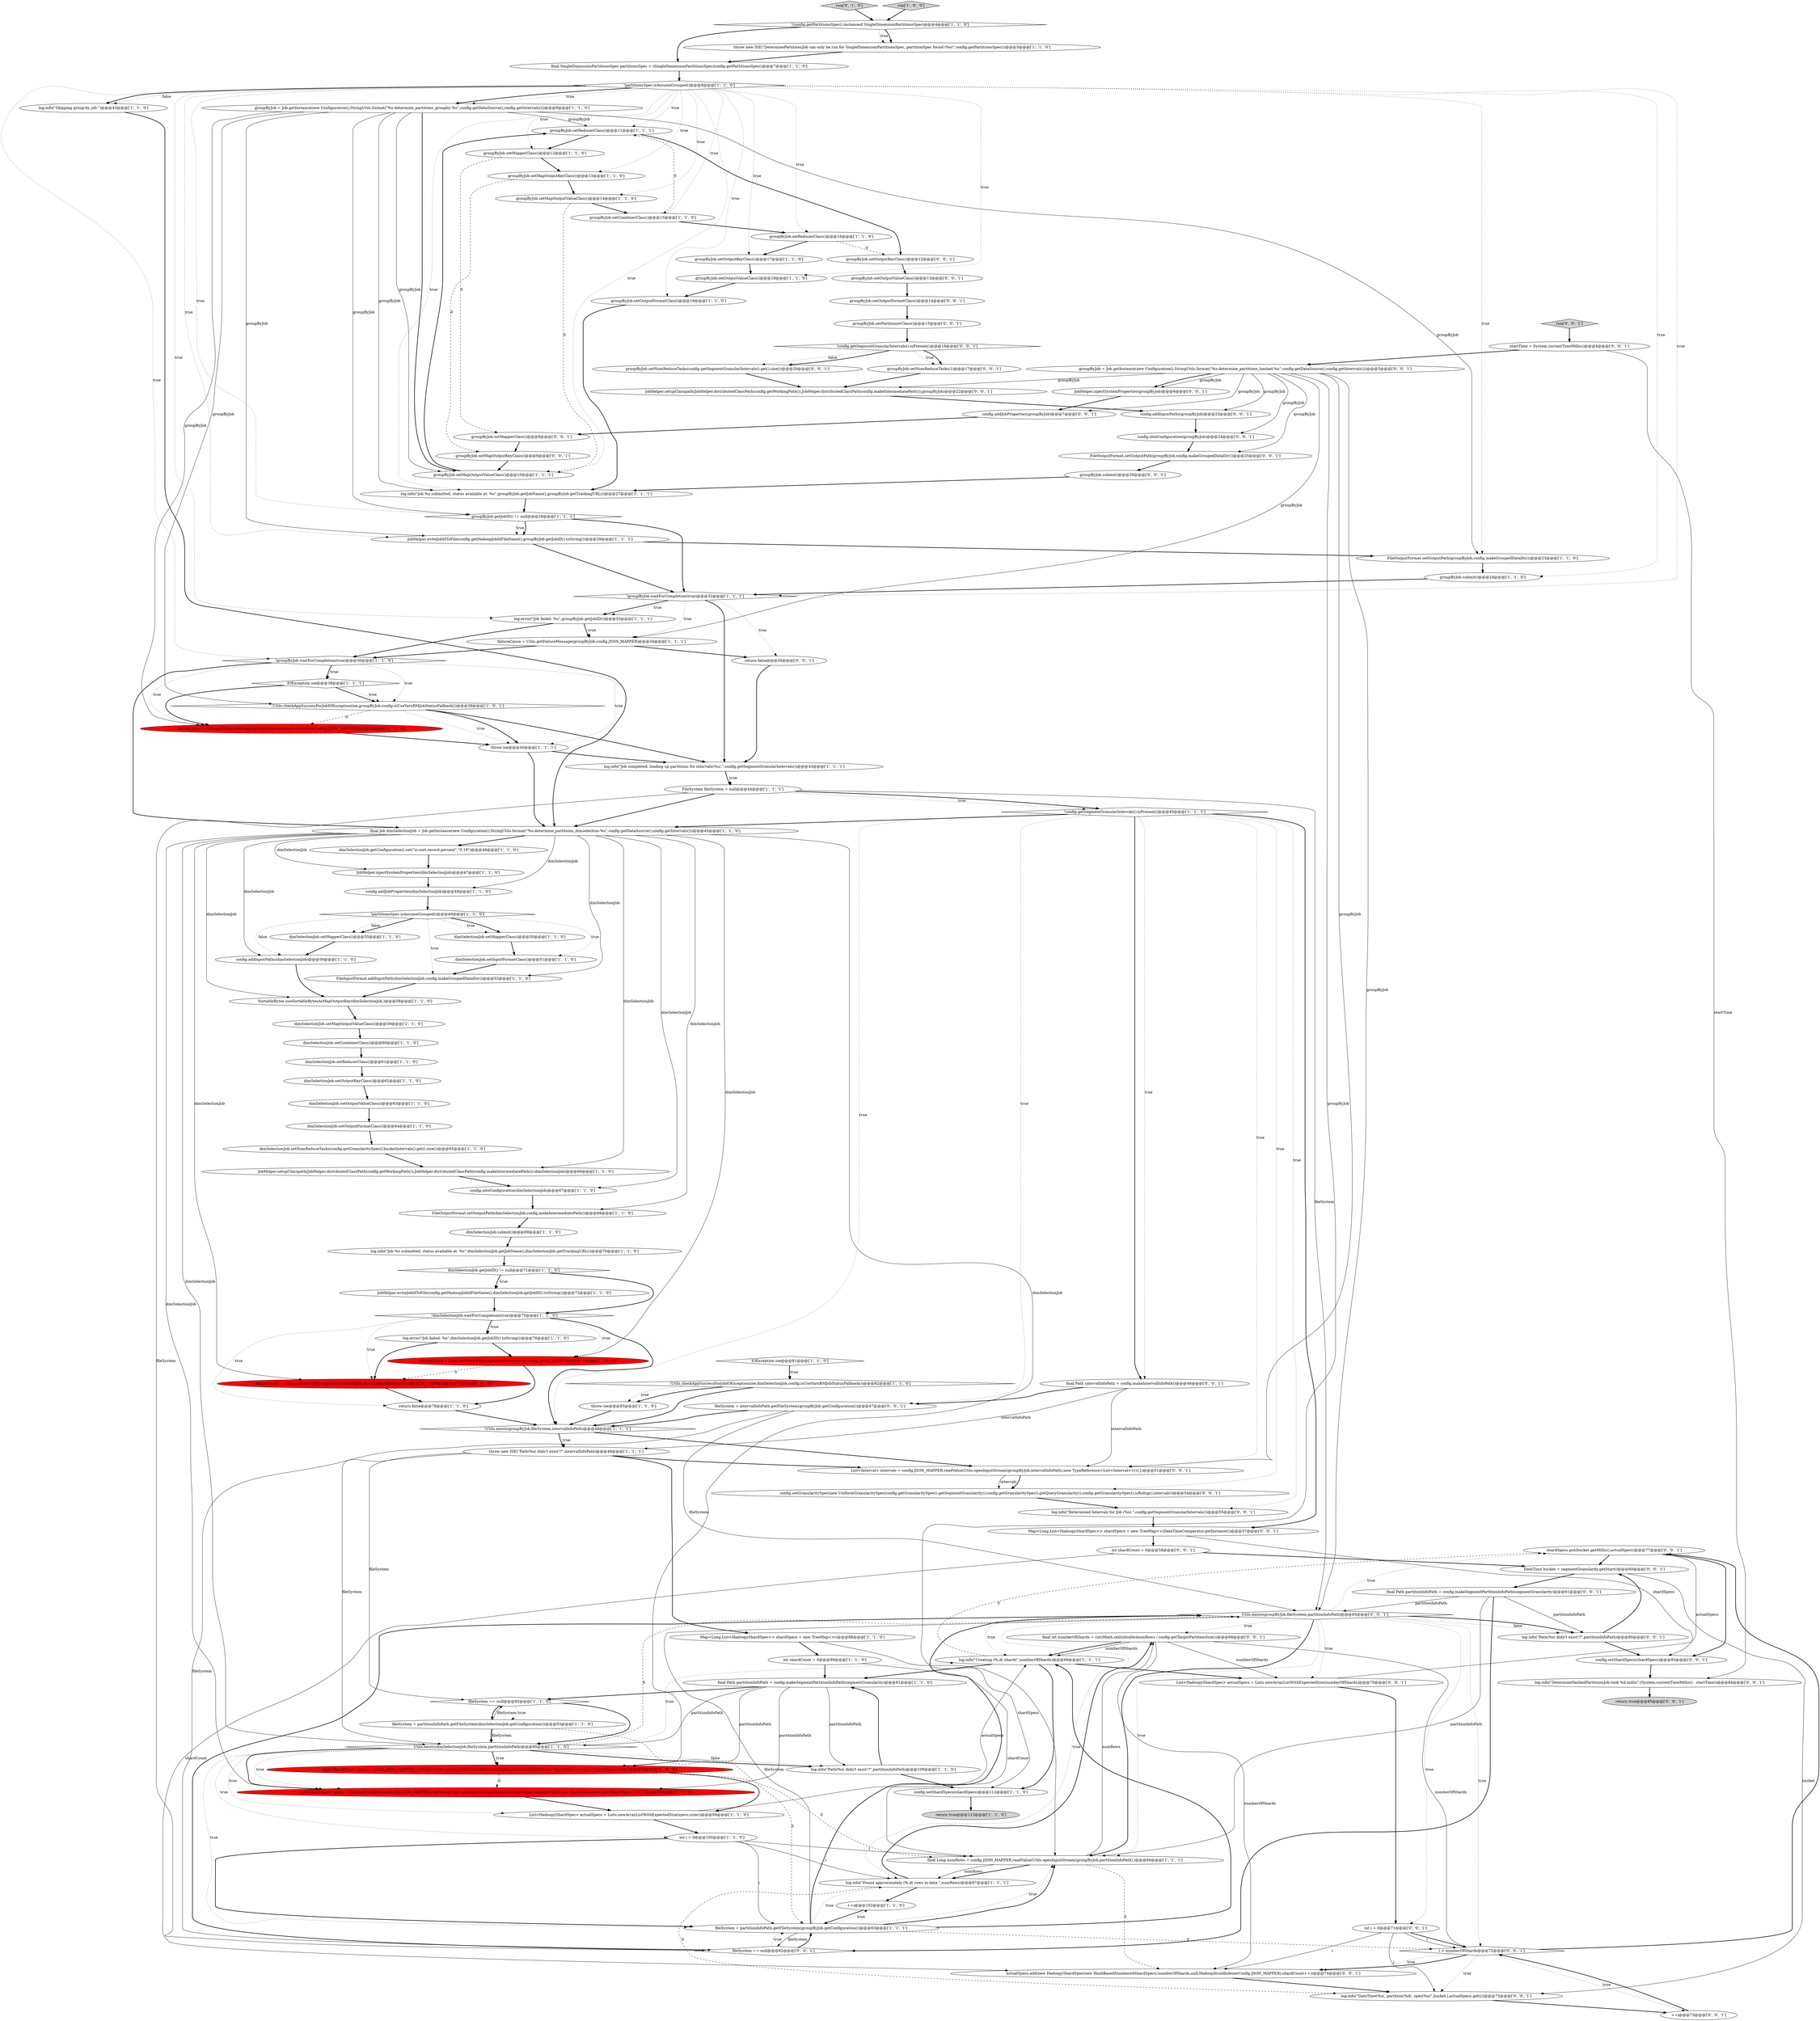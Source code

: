 digraph {
97 [style = filled, label = "log.info(\"DetermineHashedPartitionsJob took %d millis\",(System.currentTimeMillis() - startTime))@@@84@@@['0', '0', '1']", fillcolor = white, shape = ellipse image = "AAA0AAABBB3BBB"];
59 [style = filled, label = "throw ioe@@@40@@@['1', '1', '1']", fillcolor = white, shape = ellipse image = "AAA0AAABBB1BBB"];
85 [style = filled, label = "List<ShardSpec> specs = HadoopDruidIndexerConfig.JSON_MAPPER.readValue(Utils.openInputStream(dimSelectionJob,partitionInfoPath),new TypeReference<List<ShardSpec>>(){})@@@96@@@['0', '1', '0']", fillcolor = red, shape = ellipse image = "AAA1AAABBB2BBB"];
55 [style = filled, label = "groupByJob.setReducerClass()@@@11@@@['1', '1', '1']", fillcolor = white, shape = ellipse image = "AAA0AAABBB1BBB"];
102 [style = filled, label = "groupByJob.setMapOutputKeyClass()@@@9@@@['0', '0', '1']", fillcolor = white, shape = ellipse image = "AAA0AAABBB3BBB"];
95 [style = filled, label = "final Path partitionInfoPath = config.makeSegmentPartitionInfoPath(segmentGranularity)@@@61@@@['0', '0', '1']", fillcolor = white, shape = ellipse image = "AAA0AAABBB3BBB"];
128 [style = filled, label = "List<HadoopyShardSpec> actualSpecs = Lists.newArrayListWithExpectedSize(numberOfShards)@@@70@@@['0', '0', '1']", fillcolor = white, shape = ellipse image = "AAA0AAABBB3BBB"];
127 [style = filled, label = "groupByJob.setNumReduceTasks(config.getSegmentGranularIntervals().get().size())@@@20@@@['0', '0', '1']", fillcolor = white, shape = ellipse image = "AAA0AAABBB3BBB"];
126 [style = filled, label = "groupByJob.submit()@@@26@@@['0', '0', '1']", fillcolor = white, shape = ellipse image = "AAA0AAABBB3BBB"];
58 [style = filled, label = "JobHelper.injectSystemProperties(dimSelectionJob)@@@47@@@['1', '1', '0']", fillcolor = white, shape = ellipse image = "AAA0AAABBB1BBB"];
49 [style = filled, label = "return true@@@113@@@['1', '1', '0']", fillcolor = lightgray, shape = ellipse image = "AAA0AAABBB1BBB"];
75 [style = filled, label = "FileOutputFormat.setOutputPath(dimSelectionJob,config.makeIntermediatePath())@@@68@@@['1', '1', '0']", fillcolor = white, shape = ellipse image = "AAA0AAABBB1BBB"];
68 [style = filled, label = "dimSelectionJob.setOutputFormatClass()@@@64@@@['1', '1', '0']", fillcolor = white, shape = ellipse image = "AAA0AAABBB1BBB"];
121 [style = filled, label = "groupByJob.setPartitionerClass()@@@15@@@['0', '0', '1']", fillcolor = white, shape = ellipse image = "AAA0AAABBB3BBB"];
45 [style = filled, label = "failureCause = Utils.getFailureMessage(dimSelectionJob,config.JSON_MAPPER)@@@77@@@['1', '0', '0']", fillcolor = red, shape = ellipse image = "AAA1AAABBB1BBB"];
36 [style = filled, label = "dimSelectionJob.setInputFormatClass()@@@51@@@['1', '1', '0']", fillcolor = white, shape = ellipse image = "AAA0AAABBB1BBB"];
42 [style = filled, label = "groupByJob.setOutputValueClass()@@@18@@@['1', '1', '0']", fillcolor = white, shape = ellipse image = "AAA0AAABBB1BBB"];
4 [style = filled, label = "groupByJob.submit()@@@24@@@['1', '1', '0']", fillcolor = white, shape = ellipse image = "AAA0AAABBB1BBB"];
119 [style = filled, label = "i < numberOfShards@@@72@@@['0', '0', '1']", fillcolor = white, shape = diamond image = "AAA0AAABBB3BBB"];
114 [style = filled, label = "config.addInputPaths(groupByJob)@@@23@@@['0', '0', '1']", fillcolor = white, shape = ellipse image = "AAA0AAABBB3BBB"];
74 [style = filled, label = "log.info(\"Job completed, loading up partitions for intervals(%s(.\",config.getSegmentGranularIntervals())@@@43@@@['1', '1', '1']", fillcolor = white, shape = ellipse image = "AAA0AAABBB1BBB"];
90 [style = filled, label = "config.setShardSpecs(shardSpecs)@@@83@@@['0', '0', '1']", fillcolor = white, shape = ellipse image = "AAA0AAABBB3BBB"];
26 [style = filled, label = "fileSystem = partitionInfoPath.getFileSystem(dimSelectionJob.getConfiguration())@@@93@@@['1', '1', '0']", fillcolor = white, shape = ellipse image = "AAA0AAABBB1BBB"];
13 [style = filled, label = "!(config.getPartitionsSpec() instanceof SingleDimensionPartitionsSpec)@@@4@@@['1', '1', '0']", fillcolor = white, shape = diamond image = "AAA0AAABBB1BBB"];
12 [style = filled, label = "groupByJob.setMapOutputKeyClass()@@@13@@@['1', '1', '0']", fillcolor = white, shape = ellipse image = "AAA0AAABBB1BBB"];
78 [style = filled, label = "dimSelectionJob.setCombinerClass()@@@60@@@['1', '1', '0']", fillcolor = white, shape = ellipse image = "AAA0AAABBB1BBB"];
22 [style = filled, label = "dimSelectionJob.setMapperClass()@@@50@@@['1', '1', '0']", fillcolor = white, shape = ellipse image = "AAA0AAABBB1BBB"];
76 [style = filled, label = "!partitionsSpec.isAssumeGrouped()@@@8@@@['1', '1', '0']", fillcolor = white, shape = diamond image = "AAA0AAABBB1BBB"];
63 [style = filled, label = "groupByJob.setMapOutputValueClass()@@@10@@@['1', '1', '1']", fillcolor = white, shape = ellipse image = "AAA0AAABBB1BBB"];
3 [style = filled, label = "groupByJob.getJobID() != null@@@28@@@['1', '1', '1']", fillcolor = white, shape = diamond image = "AAA0AAABBB1BBB"];
79 [style = filled, label = "throw new ISE(\"DeterminePartitionsJob can only be run for SingleDimensionPartitionsSpec, partitionSpec found (%s(\",config.getPartitionsSpec())@@@5@@@['1', '1', '0']", fillcolor = white, shape = ellipse image = "AAA0AAABBB1BBB"];
83 [style = filled, label = "run['0', '1', '0']", fillcolor = lightgray, shape = diamond image = "AAA0AAABBB2BBB"];
29 [style = filled, label = "config.setShardSpecs(shardSpecs)@@@112@@@['1', '1', '0']", fillcolor = white, shape = ellipse image = "AAA0AAABBB1BBB"];
2 [style = filled, label = "!Utils.checkAppSuccessForJobIOException(ioe,dimSelectionJob,config.isUseYarnRMJobStatusFallback())@@@82@@@['1', '1', '0']", fillcolor = white, shape = diamond image = "AAA0AAABBB1BBB"];
14 [style = filled, label = "IOException ioe@@@38@@@['1', '1', '1']", fillcolor = white, shape = diamond image = "AAA0AAABBB1BBB"];
44 [style = filled, label = "dimSelectionJob.getConfiguration().set(\"io.sort.record.percent\",\"0.19\")@@@46@@@['1', '1', '0']", fillcolor = white, shape = ellipse image = "AAA0AAABBB1BBB"];
81 [style = filled, label = "config.intoConfiguration(dimSelectionJob)@@@67@@@['1', '1', '0']", fillcolor = white, shape = ellipse image = "AAA0AAABBB1BBB"];
98 [style = filled, label = "log.info(\"DateTime(%s(, partition(%d(, spec(%s(\",bucket,i,actualSpecs.get(i))@@@75@@@['0', '0', '1']", fillcolor = white, shape = ellipse image = "AAA0AAABBB3BBB"];
60 [style = filled, label = "!Utils.checkAppSuccessForJobIOException(ioe,groupByJob,config.isUseYarnRMJobStatusFallback())@@@39@@@['1', '0', '1']", fillcolor = white, shape = diamond image = "AAA0AAABBB1BBB"];
86 [style = filled, label = "failureCause = Utils.getFailureMessage(dimSelectionJob,HadoopDruidIndexerConfig.JSON_MAPPER)@@@77@@@['0', '1', '0']", fillcolor = red, shape = ellipse image = "AAA1AAABBB2BBB"];
125 [style = filled, label = "groupByJob.setNumReduceTasks(1)@@@17@@@['0', '0', '1']", fillcolor = white, shape = ellipse image = "AAA0AAABBB3BBB"];
43 [style = filled, label = "log.info(\"Job %s submitted, status available at: %s\",dimSelectionJob.getJobName(),dimSelectionJob.getTrackingURL())@@@70@@@['1', '1', '0']", fillcolor = white, shape = ellipse image = "AAA0AAABBB1BBB"];
25 [style = filled, label = "FileSystem fileSystem = null@@@44@@@['1', '1', '1']", fillcolor = white, shape = ellipse image = "AAA0AAABBB1BBB"];
38 [style = filled, label = "final Path partitionInfoPath = config.makeSegmentPartitionInfoPath(segmentGranularity)@@@91@@@['1', '1', '0']", fillcolor = white, shape = ellipse image = "AAA0AAABBB1BBB"];
118 [style = filled, label = "final int numberOfShards = (int)Math.ceil((double)numRows / config.getTargetPartitionSize())@@@68@@@['0', '0', '1']", fillcolor = white, shape = ellipse image = "AAA0AAABBB3BBB"];
9 [style = filled, label = "groupByJob = Job.getInstance(new Configuration(),StringUtils.format(\"%s-determine_partitions_groupby-%s\",config.getDataSource(),config.getIntervals()))@@@9@@@['1', '1', '0']", fillcolor = white, shape = ellipse image = "AAA0AAABBB1BBB"];
109 [style = filled, label = "final Path intervalInfoPath = config.makeIntervalInfoPath()@@@46@@@['0', '0', '1']", fillcolor = white, shape = ellipse image = "AAA0AAABBB3BBB"];
115 [style = filled, label = "return true@@@85@@@['0', '0', '1']", fillcolor = lightgray, shape = ellipse image = "AAA0AAABBB3BBB"];
31 [style = filled, label = "return false@@@78@@@['1', '1', '0']", fillcolor = white, shape = ellipse image = "AAA0AAABBB1BBB"];
105 [style = filled, label = "actualSpecs.add(new HadoopyShardSpec(new HashBasedNumberedShardSpec(i,numberOfShards,null,HadoopDruidIndexerConfig.JSON_MAPPER),shardCount++))@@@74@@@['0', '0', '1']", fillcolor = white, shape = ellipse image = "AAA0AAABBB3BBB"];
82 [style = filled, label = "int i = 0@@@100@@@['1', '1', '0']", fillcolor = white, shape = ellipse image = "AAA0AAABBB1BBB"];
56 [style = filled, label = "groupByJob.setCombinerClass()@@@15@@@['1', '1', '0']", fillcolor = white, shape = ellipse image = "AAA0AAABBB1BBB"];
129 [style = filled, label = "Utils.exists(groupByJob,fileSystem,partitionInfoPath)@@@65@@@['0', '0', '1']", fillcolor = white, shape = diamond image = "AAA0AAABBB3BBB"];
11 [style = filled, label = "final Long numRows = config.JSON_MAPPER.readValue(Utils.openInputStream(groupByJob,partitionInfoPath),)@@@66@@@['1', '1', '1']", fillcolor = white, shape = ellipse image = "AAA0AAABBB1BBB"];
41 [style = filled, label = "List<ShardSpec> specs = config.JSON_MAPPER.readValue(Utils.openInputStream(dimSelectionJob,partitionInfoPath),new TypeReference<List<ShardSpec>>(){})@@@96@@@['1', '0', '0']", fillcolor = red, shape = ellipse image = "AAA1AAABBB1BBB"];
61 [style = filled, label = "log.info(\"Path(%s( didn't exist!?\",partitionInfoPath)@@@109@@@['1', '1', '0']", fillcolor = white, shape = ellipse image = "AAA0AAABBB1BBB"];
16 [style = filled, label = "JobHelper.setupClasspath(JobHelper.distributedClassPath(config.getWorkingPath()),JobHelper.distributedClassPath(config.makeIntermediatePath()),dimSelectionJob)@@@66@@@['1', '1', '0']", fillcolor = white, shape = ellipse image = "AAA0AAABBB1BBB"];
18 [style = filled, label = "Map<Long,List<HadoopyShardSpec>> shardSpecs = new TreeMap<>()@@@88@@@['1', '1', '0']", fillcolor = white, shape = ellipse image = "AAA0AAABBB1BBB"];
1 [style = filled, label = "dimSelectionJob.setMapOutputValueClass()@@@59@@@['1', '1', '0']", fillcolor = white, shape = ellipse image = "AAA0AAABBB1BBB"];
24 [style = filled, label = "log.error(\"Job failed: %s\",dimSelectionJob.getJobID().toString())@@@76@@@['1', '1', '0']", fillcolor = white, shape = ellipse image = "AAA0AAABBB1BBB"];
107 [style = filled, label = "shardSpecs.put(bucket.getMillis(),actualSpecs)@@@77@@@['0', '0', '1']", fillcolor = white, shape = ellipse image = "AAA0AAABBB3BBB"];
124 [style = filled, label = "List<Interval> intervals = config.JSON_MAPPER.readValue(Utils.openInputStream(groupByJob,intervalInfoPath),new TypeReference<List<Interval>>(){})@@@51@@@['0', '0', '1']", fillcolor = white, shape = ellipse image = "AAA0AAABBB3BBB"];
51 [style = filled, label = "Utils.exists(dimSelectionJob,fileSystem,partitionInfoPath)@@@95@@@['1', '1', '0']", fillcolor = white, shape = diamond image = "AAA0AAABBB1BBB"];
6 [style = filled, label = "!partitionsSpec.isAssumeGrouped()@@@49@@@['1', '1', '0']", fillcolor = white, shape = diamond image = "AAA0AAABBB1BBB"];
8 [style = filled, label = "!dimSelectionJob.waitForCompletion(true)@@@75@@@['1', '1', '0']", fillcolor = white, shape = diamond image = "AAA0AAABBB1BBB"];
106 [style = filled, label = "JobHelper.injectSystemProperties(groupByJob)@@@6@@@['0', '0', '1']", fillcolor = white, shape = ellipse image = "AAA0AAABBB3BBB"];
52 [style = filled, label = "groupByJob.setOutputKeyClass()@@@17@@@['1', '1', '0']", fillcolor = white, shape = ellipse image = "AAA0AAABBB1BBB"];
28 [style = filled, label = "!groupByJob.waitForCompletion(true)@@@30@@@['1', '1', '0']", fillcolor = white, shape = diamond image = "AAA0AAABBB1BBB"];
104 [style = filled, label = "int i = 0@@@71@@@['0', '0', '1']", fillcolor = white, shape = ellipse image = "AAA0AAABBB3BBB"];
113 [style = filled, label = "fileSystem = intervalInfoPath.getFileSystem(groupByJob.getConfiguration())@@@47@@@['0', '0', '1']", fillcolor = white, shape = ellipse image = "AAA0AAABBB3BBB"];
66 [style = filled, label = "config.addInputPaths(dimSelectionJob)@@@56@@@['1', '1', '0']", fillcolor = white, shape = ellipse image = "AAA0AAABBB1BBB"];
10 [style = filled, label = "FileOutputFormat.setOutputPath(groupByJob,config.makeGroupedDataDir())@@@23@@@['1', '1', '0']", fillcolor = white, shape = ellipse image = "AAA0AAABBB1BBB"];
70 [style = filled, label = "List<HadoopyShardSpec> actualSpecs = Lists.newArrayListWithExpectedSize(specs.size())@@@99@@@['1', '1', '0']", fillcolor = white, shape = ellipse image = "AAA0AAABBB1BBB"];
123 [style = filled, label = "log.info(\"Path(%s( didn't exist!?\",partitionInfoPath)@@@80@@@['0', '0', '1']", fillcolor = white, shape = ellipse image = "AAA0AAABBB3BBB"];
7 [style = filled, label = "!Utils.exists(groupByJob,fileSystem,intervalInfoPath)@@@48@@@['1', '1', '1']", fillcolor = white, shape = diamond image = "AAA0AAABBB1BBB"];
103 [style = filled, label = "int shardCount = 0@@@58@@@['0', '0', '1']", fillcolor = white, shape = ellipse image = "AAA0AAABBB3BBB"];
87 [style = filled, label = "fileSystem == null@@@62@@@['0', '0', '1']", fillcolor = white, shape = diamond image = "AAA0AAABBB3BBB"];
65 [style = filled, label = "++i@@@102@@@['1', '1', '0']", fillcolor = white, shape = ellipse image = "AAA0AAABBB1BBB"];
15 [style = filled, label = "throw ioe@@@83@@@['1', '1', '0']", fillcolor = white, shape = ellipse image = "AAA0AAABBB1BBB"];
54 [style = filled, label = "log.error(\"Job failed: %s\",groupByJob.getJobID())@@@33@@@['1', '1', '1']", fillcolor = white, shape = ellipse image = "AAA0AAABBB1BBB"];
34 [style = filled, label = "config.addJobProperties(dimSelectionJob)@@@48@@@['1', '1', '0']", fillcolor = white, shape = ellipse image = "AAA0AAABBB1BBB"];
96 [style = filled, label = "Map<Long,List<HadoopyShardSpec>> shardSpecs = new TreeMap<>(DateTimeComparator.getInstance())@@@57@@@['0', '0', '1']", fillcolor = white, shape = ellipse image = "AAA0AAABBB3BBB"];
108 [style = filled, label = "groupByJob.setMapperClass()@@@8@@@['0', '0', '1']", fillcolor = white, shape = ellipse image = "AAA0AAABBB3BBB"];
99 [style = filled, label = "return false@@@35@@@['0', '0', '1']", fillcolor = white, shape = ellipse image = "AAA0AAABBB3BBB"];
120 [style = filled, label = "JobHelper.setupClasspath(JobHelper.distributedClassPath(config.getWorkingPath()),JobHelper.distributedClassPath(config.makeIntermediatePath()),groupByJob)@@@22@@@['0', '0', '1']", fillcolor = white, shape = ellipse image = "AAA0AAABBB3BBB"];
117 [style = filled, label = "startTime = System.currentTimeMillis()@@@4@@@['0', '0', '1']", fillcolor = white, shape = ellipse image = "AAA0AAABBB3BBB"];
48 [style = filled, label = "groupByJob.setReducerClass()@@@16@@@['1', '1', '0']", fillcolor = white, shape = ellipse image = "AAA0AAABBB1BBB"];
73 [style = filled, label = "JobHelper.writeJobIdToFile(config.getHadoopJobIdFileName(),groupByJob.getJobID().toString())@@@29@@@['1', '1', '1']", fillcolor = white, shape = ellipse image = "AAA0AAABBB1BBB"];
20 [style = filled, label = "fileSystem = partitionInfoPath.getFileSystem(groupByJob.getConfiguration())@@@63@@@['1', '1', '1']", fillcolor = white, shape = ellipse image = "AAA0AAABBB1BBB"];
72 [style = filled, label = "JobHelper.writeJobIdToFile(config.getHadoopJobIdFileName(),dimSelectionJob.getJobID().toString())@@@72@@@['1', '1', '0']", fillcolor = white, shape = ellipse image = "AAA0AAABBB1BBB"];
32 [style = filled, label = "dimSelectionJob.setReducerClass()@@@61@@@['1', '1', '0']", fillcolor = white, shape = ellipse image = "AAA0AAABBB1BBB"];
100 [style = filled, label = "log.info(\"Determined Intervals for Job (%s(.\",config.getSegmentGranularIntervals())@@@55@@@['0', '0', '1']", fillcolor = white, shape = ellipse image = "AAA0AAABBB3BBB"];
19 [style = filled, label = "dimSelectionJob.setOutputValueClass()@@@63@@@['1', '1', '0']", fillcolor = white, shape = ellipse image = "AAA0AAABBB1BBB"];
39 [style = filled, label = "groupByJob.setOutputFormatClass()@@@19@@@['1', '1', '0']", fillcolor = white, shape = ellipse image = "AAA0AAABBB1BBB"];
0 [style = filled, label = "int shardCount = 0@@@89@@@['1', '1', '0']", fillcolor = white, shape = ellipse image = "AAA0AAABBB1BBB"];
35 [style = filled, label = "!config.getSegmentGranularIntervals().isPresent()@@@45@@@['1', '1', '1']", fillcolor = white, shape = diamond image = "AAA0AAABBB1BBB"];
46 [style = filled, label = "throw new ISE(\"Path(%s( didn't exist!?\",intervalInfoPath)@@@49@@@['1', '1', '1']", fillcolor = white, shape = ellipse image = "AAA0AAABBB1BBB"];
21 [style = filled, label = "dimSelectionJob.setNumReduceTasks(config.getGranularitySpec().bucketIntervals().get().size())@@@65@@@['1', '1', '0']", fillcolor = white, shape = ellipse image = "AAA0AAABBB1BBB"];
57 [style = filled, label = "groupByJob.setMapperClass()@@@12@@@['1', '1', '0']", fillcolor = white, shape = ellipse image = "AAA0AAABBB1BBB"];
111 [style = filled, label = "groupByJob.setOutputKeyClass()@@@12@@@['0', '0', '1']", fillcolor = white, shape = ellipse image = "AAA0AAABBB3BBB"];
64 [style = filled, label = "log.info(\"Found approximately (%,d( rows in data.\",numRows)@@@67@@@['1', '1', '1']", fillcolor = white, shape = ellipse image = "AAA0AAABBB1BBB"];
92 [style = filled, label = "FileOutputFormat.setOutputPath(groupByJob,config.makeGroupedDataDir())@@@25@@@['0', '0', '1']", fillcolor = white, shape = ellipse image = "AAA0AAABBB3BBB"];
80 [style = filled, label = "dimSelectionJob.setOutputKeyClass()@@@62@@@['1', '1', '0']", fillcolor = white, shape = ellipse image = "AAA0AAABBB1BBB"];
69 [style = filled, label = "dimSelectionJob.submit()@@@69@@@['1', '1', '0']", fillcolor = white, shape = ellipse image = "AAA0AAABBB1BBB"];
50 [style = filled, label = "fileSystem == null@@@92@@@['1', '1', '0']", fillcolor = white, shape = diamond image = "AAA0AAABBB1BBB"];
84 [style = filled, label = "failureCause = Utils.getFailureMessage(groupByJob,HadoopDruidIndexerConfig.JSON_MAPPER)@@@32@@@['0', '1', '0']", fillcolor = red, shape = ellipse image = "AAA1AAABBB2BBB"];
23 [style = filled, label = "FileInputFormat.addInputPath(dimSelectionJob,config.makeGroupedDataDir())@@@52@@@['1', '1', '0']", fillcolor = white, shape = ellipse image = "AAA0AAABBB1BBB"];
91 [style = filled, label = "config.addJobProperties(groupByJob)@@@7@@@['0', '0', '1']", fillcolor = white, shape = ellipse image = "AAA0AAABBB3BBB"];
77 [style = filled, label = "dimSelectionJob.setMapperClass()@@@55@@@['1', '1', '0']", fillcolor = white, shape = ellipse image = "AAA0AAABBB1BBB"];
88 [style = filled, label = "!config.getSegmentGranularIntervals().isPresent()@@@16@@@['0', '0', '1']", fillcolor = white, shape = diamond image = "AAA0AAABBB3BBB"];
27 [style = filled, label = "log.info(\"Job %s submitted, status available at: %s\",groupByJob.getJobName(),groupByJob.getTrackingURL())@@@27@@@['1', '1', '1']", fillcolor = white, shape = ellipse image = "AAA0AAABBB1BBB"];
30 [style = filled, label = "run['1', '0', '0']", fillcolor = lightgray, shape = diamond image = "AAA0AAABBB1BBB"];
110 [style = filled, label = "DateTime bucket = segmentGranularity.getStart()@@@60@@@['0', '0', '1']", fillcolor = white, shape = ellipse image = "AAA0AAABBB3BBB"];
122 [style = filled, label = "groupByJob.setOutputValueClass()@@@13@@@['0', '0', '1']", fillcolor = white, shape = ellipse image = "AAA0AAABBB3BBB"];
89 [style = filled, label = "groupByJob.setOutputFormatClass()@@@14@@@['0', '0', '1']", fillcolor = white, shape = ellipse image = "AAA0AAABBB3BBB"];
53 [style = filled, label = "!groupByJob.waitForCompletion(true)@@@32@@@['1', '1', '1']", fillcolor = white, shape = diamond image = "AAA0AAABBB1BBB"];
5 [style = filled, label = "final Job dimSelectionJob = Job.getInstance(new Configuration(),StringUtils.format(\"%s-determine_partitions_dimselection-%s\",config.getDataSource(),config.getIntervals()))@@@45@@@['1', '1', '0']", fillcolor = white, shape = ellipse image = "AAA0AAABBB1BBB"];
101 [style = filled, label = "run['0', '0', '1']", fillcolor = lightgray, shape = diamond image = "AAA0AAABBB3BBB"];
37 [style = filled, label = "SortableBytes.useSortableBytesAsMapOutputKey(dimSelectionJob,)@@@58@@@['1', '1', '0']", fillcolor = white, shape = ellipse image = "AAA0AAABBB1BBB"];
40 [style = filled, label = "failureCause = Utils.getFailureMessage(groupByJob,config.JSON_MAPPER)@@@34@@@['1', '1', '1']", fillcolor = white, shape = ellipse image = "AAA0AAABBB1BBB"];
47 [style = filled, label = "log.info(\"Creating (%,d( shards\",numberOfShards)@@@69@@@['1', '1', '1']", fillcolor = white, shape = ellipse image = "AAA0AAABBB1BBB"];
62 [style = filled, label = "final SingleDimensionPartitionsSpec partitionsSpec = (SingleDimensionPartitionsSpec)config.getPartitionsSpec()@@@7@@@['1', '1', '0']", fillcolor = white, shape = ellipse image = "AAA0AAABBB1BBB"];
33 [style = filled, label = "IOException ioe@@@81@@@['1', '1', '0']", fillcolor = white, shape = diamond image = "AAA0AAABBB1BBB"];
17 [style = filled, label = "dimSelectionJob.getJobID() != null@@@71@@@['1', '1', '0']", fillcolor = white, shape = diamond image = "AAA0AAABBB1BBB"];
112 [style = filled, label = "groupByJob = Job.getInstance(new Configuration(),StringUtils.format(\"%s-determine_partitions_hashed-%s\",config.getDataSource(),config.getIntervals()))@@@5@@@['0', '0', '1']", fillcolor = white, shape = ellipse image = "AAA0AAABBB3BBB"];
71 [style = filled, label = "groupByJob.setMapOutputValueClass()@@@14@@@['1', '1', '0']", fillcolor = white, shape = ellipse image = "AAA0AAABBB1BBB"];
93 [style = filled, label = "config.setGranularitySpec(new UniformGranularitySpec(config.getGranularitySpec().getSegmentGranularity(),config.getGranularitySpec().getQueryGranularity(),config.getGranularitySpec().isRollup(),intervals))@@@54@@@['0', '0', '1']", fillcolor = white, shape = ellipse image = "AAA0AAABBB3BBB"];
116 [style = filled, label = "config.intoConfiguration(groupByJob)@@@24@@@['0', '0', '1']", fillcolor = white, shape = ellipse image = "AAA0AAABBB3BBB"];
67 [style = filled, label = "log.info(\"Skipping group-by job.\")@@@43@@@['1', '1', '0']", fillcolor = white, shape = ellipse image = "AAA0AAABBB1BBB"];
94 [style = filled, label = "++i@@@73@@@['0', '0', '1']", fillcolor = white, shape = ellipse image = "AAA0AAABBB3BBB"];
101->117 [style = bold, label=""];
76->63 [style = dotted, label="true"];
30->13 [style = bold, label=""];
20->11 [style = dotted, label="true"];
26->51 [style = solid, label="fileSystem"];
5->86 [style = solid, label="dimSelectionJob"];
4->53 [style = bold, label=""];
6->22 [style = bold, label=""];
118->105 [style = solid, label="numberOfShards"];
124->93 [style = solid, label="intervals"];
9->10 [style = solid, label="groupByJob"];
25->129 [style = solid, label="fileSystem"];
25->35 [style = dotted, label="true"];
88->125 [style = dotted, label="true"];
5->81 [style = solid, label="dimSelectionJob"];
11->64 [style = bold, label=""];
28->14 [style = dotted, label="true"];
128->104 [style = bold, label=""];
2->15 [style = dotted, label="true"];
62->76 [style = bold, label=""];
3->73 [style = bold, label=""];
9->3 [style = solid, label="groupByJob"];
120->114 [style = bold, label=""];
112->116 [style = solid, label="groupByJob"];
122->89 [style = bold, label=""];
129->123 [style = dotted, label="false"];
53->54 [style = bold, label=""];
51->47 [style = dotted, label="true"];
45->31 [style = bold, label=""];
25->35 [style = bold, label=""];
35->100 [style = dotted, label="true"];
64->98 [style = dashed, label="0"];
13->79 [style = dotted, label="true"];
60->59 [style = dotted, label="true"];
129->128 [style = dotted, label="true"];
28->14 [style = bold, label=""];
9->63 [style = bold, label=""];
68->21 [style = bold, label=""];
26->51 [style = bold, label=""];
11->105 [style = dashed, label="0"];
111->122 [style = bold, label=""];
95->11 [style = solid, label="partitionInfoPath"];
38->50 [style = bold, label=""];
48->52 [style = bold, label=""];
76->54 [style = dotted, label="true"];
63->55 [style = bold, label=""];
55->57 [style = bold, label=""];
104->119 [style = bold, label=""];
6->66 [style = dotted, label="false"];
51->61 [style = bold, label=""];
1->78 [style = bold, label=""];
98->94 [style = bold, label=""];
20->87 [style = solid, label="fileSystem"];
129->104 [style = dotted, label="true"];
76->9 [style = dotted, label="true"];
28->59 [style = dotted, label="true"];
119->98 [style = dotted, label="true"];
73->10 [style = bold, label=""];
2->15 [style = bold, label=""];
113->7 [style = bold, label=""];
33->2 [style = dotted, label="true"];
47->107 [style = dashed, label="0"];
26->50 [style = solid, label="fileSystem"];
21->16 [style = bold, label=""];
84->59 [style = bold, label=""];
107->90 [style = bold, label=""];
5->23 [style = solid, label="dimSelectionJob"];
17->72 [style = bold, label=""];
65->20 [style = bold, label=""];
112->106 [style = solid, label="groupByJob"];
126->27 [style = bold, label=""];
119->107 [style = bold, label=""];
51->20 [style = dotted, label="true"];
20->65 [style = dotted, label="true"];
118->119 [style = solid, label="numberOfShards"];
50->26 [style = dotted, label="true"];
18->0 [style = bold, label=""];
8->31 [style = dotted, label="true"];
119->94 [style = dotted, label="true"];
103->105 [style = solid, label="shardCount"];
83->13 [style = bold, label=""];
129->64 [style = dotted, label="true"];
53->99 [style = dotted, label="true"];
11->64 [style = solid, label="numRows"];
5->75 [style = solid, label="dimSelectionJob"];
70->47 [style = solid, label="actualSpecs"];
28->5 [style = bold, label=""];
82->11 [style = solid, label="i"];
51->70 [style = dotted, label="true"];
70->82 [style = bold, label=""];
20->119 [style = dashed, label="0"];
124->93 [style = bold, label=""];
5->85 [style = solid, label="dimSelectionJob"];
7->46 [style = bold, label=""];
109->46 [style = solid, label="intervalInfoPath"];
9->84 [style = solid, label="groupByJob"];
37->1 [style = bold, label=""];
72->8 [style = bold, label=""];
46->50 [style = solid, label="fileSystem"];
11->118 [style = solid, label="numRows"];
76->55 [style = dotted, label="true"];
14->60 [style = bold, label=""];
75->69 [style = bold, label=""];
99->74 [style = bold, label=""];
129->47 [style = dotted, label="true"];
38->85 [style = solid, label="partitionInfoPath"];
71->63 [style = dashed, label="0"];
109->113 [style = bold, label=""];
82->64 [style = solid, label="i"];
112->11 [style = solid, label="groupByJob"];
76->52 [style = dotted, label="true"];
3->53 [style = bold, label=""];
60->74 [style = bold, label=""];
0->38 [style = bold, label=""];
61->38 [style = bold, label=""];
51->85 [style = bold, label=""];
9->55 [style = solid, label="groupByJob"];
32->80 [style = bold, label=""];
47->128 [style = bold, label=""];
35->5 [style = bold, label=""];
20->129 [style = bold, label=""];
52->42 [style = bold, label=""];
76->71 [style = dotted, label="true"];
74->25 [style = dotted, label="true"];
23->37 [style = bold, label=""];
76->53 [style = dotted, label="true"];
45->86 [style = dashed, label="0"];
57->12 [style = bold, label=""];
7->46 [style = dotted, label="true"];
91->108 [style = bold, label=""];
76->48 [style = dotted, label="true"];
3->73 [style = dotted, label="true"];
35->96 [style = bold, label=""];
95->87 [style = bold, label=""];
28->84 [style = dotted, label="true"];
56->48 [style = bold, label=""];
104->98 [style = solid, label="i"];
58->34 [style = bold, label=""];
76->4 [style = dotted, label="true"];
5->16 [style = solid, label="dimSelectionJob"];
20->129 [style = solid, label="fileSystem"];
129->11 [style = dotted, label="true"];
61->29 [style = bold, label=""];
92->126 [style = bold, label=""];
108->102 [style = bold, label=""];
64->118 [style = bold, label=""];
105->98 [style = bold, label=""];
51->41 [style = dotted, label="true"];
41->70 [style = bold, label=""];
71->56 [style = bold, label=""];
8->24 [style = bold, label=""];
69->43 [style = bold, label=""];
90->97 [style = bold, label=""];
17->8 [style = bold, label=""];
112->92 [style = solid, label="groupByJob"];
94->119 [style = bold, label=""];
54->40 [style = bold, label=""];
60->84 [style = dashed, label="0"];
87->20 [style = bold, label=""];
5->51 [style = solid, label="dimSelectionJob"];
41->11 [style = dashed, label="0"];
129->107 [style = dotted, label="true"];
51->85 [style = dotted, label="true"];
35->7 [style = dotted, label="true"];
116->92 [style = bold, label=""];
48->111 [style = dashed, label="0"];
113->87 [style = solid, label="fileSystem"];
13->62 [style = bold, label=""];
128->107 [style = solid, label="actualSpecs"];
76->73 [style = dotted, label="true"];
38->61 [style = solid, label="partitionInfoPath"];
42->39 [style = bold, label=""];
76->56 [style = dotted, label="true"];
19->68 [style = bold, label=""];
16->81 [style = bold, label=""];
129->123 [style = bold, label=""];
9->27 [style = solid, label="groupByJob"];
76->10 [style = dotted, label="true"];
6->22 [style = dotted, label="true"];
87->20 [style = dotted, label="true"];
59->5 [style = bold, label=""];
35->124 [style = dotted, label="true"];
6->77 [style = bold, label=""];
51->61 [style = dotted, label="false"];
46->18 [style = bold, label=""];
29->49 [style = bold, label=""];
31->7 [style = bold, label=""];
117->112 [style = bold, label=""];
8->24 [style = dotted, label="true"];
24->45 [style = bold, label=""];
35->109 [style = dotted, label="true"];
74->25 [style = bold, label=""];
114->116 [style = bold, label=""];
41->85 [style = dashed, label="0"];
14->84 [style = bold, label=""];
76->28 [style = dotted, label="true"];
77->66 [style = bold, label=""];
47->29 [style = bold, label=""];
14->60 [style = dotted, label="true"];
43->17 [style = bold, label=""];
96->90 [style = solid, label="shardSpecs"];
5->34 [style = solid, label="dimSelectionJob"];
104->119 [style = solid, label="i"];
82->20 [style = solid, label="i"];
76->67 [style = bold, label=""];
5->44 [style = bold, label=""];
24->86 [style = bold, label=""];
95->129 [style = solid, label="partitionInfoPath"];
53->74 [style = bold, label=""];
53->40 [style = dotted, label="true"];
81->75 [style = bold, label=""];
64->65 [style = bold, label=""];
129->119 [style = dotted, label="true"];
80->19 [style = bold, label=""];
28->60 [style = dotted, label="true"];
20->64 [style = dotted, label="true"];
35->109 [style = bold, label=""];
118->47 [style = bold, label=""];
0->11 [style = solid, label="shardCount"];
110->98 [style = solid, label="bucket"];
76->9 [style = bold, label=""];
56->55 [style = dashed, label="0"];
73->53 [style = bold, label=""];
25->5 [style = bold, label=""];
112->120 [style = solid, label="groupByJob"];
79->62 [style = bold, label=""];
104->105 [style = solid, label="i"];
96->103 [style = bold, label=""];
54->28 [style = bold, label=""];
102->63 [style = bold, label=""];
76->57 [style = dotted, label="true"];
26->20 [style = dashed, label="0"];
33->2 [style = bold, label=""];
17->72 [style = dotted, label="true"];
6->77 [style = dotted, label="false"];
20->11 [style = bold, label=""];
38->41 [style = solid, label="partitionInfoPath"];
50->26 [style = bold, label=""];
51->129 [style = dashed, label="0"];
7->124 [style = bold, label=""];
117->97 [style = solid, label="startTime"];
6->36 [style = dotted, label="true"];
57->108 [style = dashed, label="0"];
8->86 [style = dotted, label="true"];
15->7 [style = bold, label=""];
118->47 [style = solid, label="numberOfShards"];
12->102 [style = dashed, label="0"];
129->118 [style = dotted, label="true"];
123->90 [style = bold, label=""];
8->45 [style = dotted, label="true"];
9->60 [style = solid, label="groupByJob"];
93->100 [style = bold, label=""];
123->110 [style = bold, label=""];
9->73 [style = solid, label="groupByJob"];
18->29 [style = solid, label="shardSpecs"];
27->3 [style = bold, label=""];
112->124 [style = solid, label="groupByJob"];
113->129 [style = solid, label="fileSystem"];
6->23 [style = dotted, label="true"];
54->40 [style = dotted, label="true"];
85->70 [style = bold, label=""];
121->88 [style = bold, label=""];
100->96 [style = bold, label=""];
86->31 [style = bold, label=""];
76->12 [style = dotted, label="true"];
76->39 [style = dotted, label="true"];
82->20 [style = bold, label=""];
40->28 [style = bold, label=""];
39->27 [style = bold, label=""];
60->59 [style = bold, label=""];
59->74 [style = bold, label=""];
47->38 [style = bold, label=""];
88->125 [style = bold, label=""];
51->82 [style = dotted, label="true"];
20->47 [style = bold, label=""];
5->41 [style = solid, label="dimSelectionJob"];
118->128 [style = solid, label="numberOfShards"];
125->120 [style = bold, label=""];
25->87 [style = solid, label="fileSystem"];
8->7 [style = bold, label=""];
5->58 [style = solid, label="dimSelectionJob"];
5->45 [style = solid, label="dimSelectionJob"];
112->40 [style = solid, label="groupByJob"];
35->113 [style = dotted, label="true"];
76->3 [style = dotted, label="true"];
112->91 [style = solid, label="groupByJob"];
76->67 [style = dotted, label="false"];
78->32 [style = bold, label=""];
97->115 [style = bold, label=""];
112->106 [style = bold, label=""];
76->42 [style = dotted, label="true"];
36->23 [style = bold, label=""];
9->63 [style = solid, label="groupByJob"];
5->66 [style = solid, label="dimSelectionJob"];
46->51 [style = solid, label="fileSystem"];
109->124 [style = solid, label="intervalInfoPath"];
76->27 [style = dotted, label="true"];
50->51 [style = bold, label=""];
22->36 [style = bold, label=""];
34->6 [style = bold, label=""];
40->99 [style = bold, label=""];
66->37 [style = bold, label=""];
13->79 [style = bold, label=""];
119->105 [style = bold, label=""];
110->95 [style = bold, label=""];
10->4 [style = bold, label=""];
67->5 [style = bold, label=""];
12->71 [style = bold, label=""];
106->91 [style = bold, label=""];
127->120 [style = bold, label=""];
129->11 [style = bold, label=""];
119->105 [style = dotted, label="true"];
88->127 [style = dotted, label="false"];
44->58 [style = bold, label=""];
55->111 [style = bold, label=""];
89->121 [style = bold, label=""];
2->7 [style = bold, label=""];
53->54 [style = dotted, label="true"];
46->124 [style = bold, label=""];
87->129 [style = bold, label=""];
95->123 [style = solid, label="partitionInfoPath"];
5->37 [style = solid, label="dimSelectionJob"];
51->41 [style = bold, label=""];
35->93 [style = dotted, label="true"];
103->110 [style = bold, label=""];
112->114 [style = solid, label="groupByJob"];
112->129 [style = solid, label="groupByJob"];
107->110 [style = bold, label=""];
38->51 [style = solid, label="partitionInfoPath"];
88->127 [style = bold, label=""];
}
